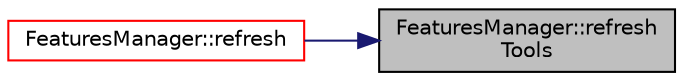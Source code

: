 digraph "FeaturesManager::refreshTools"
{
 // LATEX_PDF_SIZE
  edge [fontname="Helvetica",fontsize="10",labelfontname="Helvetica",labelfontsize="10"];
  node [fontname="Helvetica",fontsize="10",shape=record];
  rankdir="RL";
  Node1 [label="FeaturesManager::refresh\lTools",height=0.2,width=0.4,color="black", fillcolor="grey75", style="filled", fontcolor="black",tooltip=" "];
  Node1 -> Node2 [dir="back",color="midnightblue",fontsize="10",style="solid",fontname="Helvetica"];
  Node2 [label="FeaturesManager::refresh",height=0.2,width=0.4,color="red", fillcolor="white", style="filled",URL="$class_features_manager.html#a2e83d3c2792c4e6fbd2e57aeb1919f87",tooltip=" "];
}

